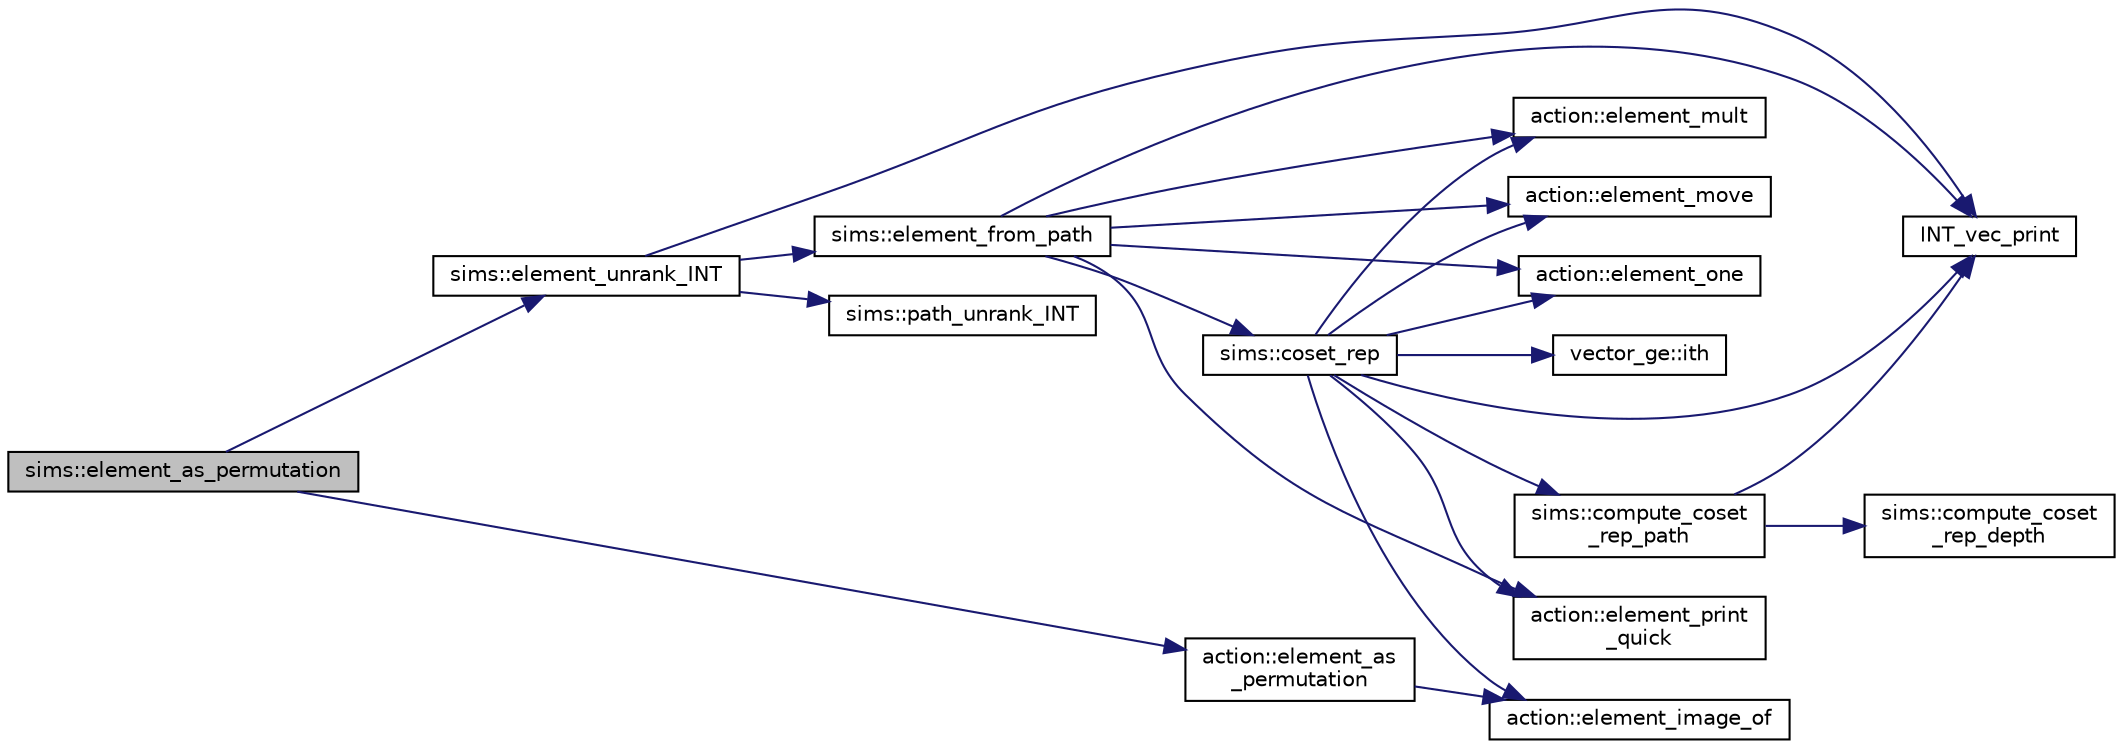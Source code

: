 digraph "sims::element_as_permutation"
{
  edge [fontname="Helvetica",fontsize="10",labelfontname="Helvetica",labelfontsize="10"];
  node [fontname="Helvetica",fontsize="10",shape=record];
  rankdir="LR";
  Node2875 [label="sims::element_as_permutation",height=0.2,width=0.4,color="black", fillcolor="grey75", style="filled", fontcolor="black"];
  Node2875 -> Node2876 [color="midnightblue",fontsize="10",style="solid",fontname="Helvetica"];
  Node2876 [label="sims::element_unrank_INT",height=0.2,width=0.4,color="black", fillcolor="white", style="filled",URL="$d9/df3/classsims.html#a435d84bb7bf7292f14593b2a4344151f"];
  Node2876 -> Node2877 [color="midnightblue",fontsize="10",style="solid",fontname="Helvetica"];
  Node2877 [label="sims::path_unrank_INT",height=0.2,width=0.4,color="black", fillcolor="white", style="filled",URL="$d9/df3/classsims.html#a8ae2ffa971c2aac809d83c18e4e91926"];
  Node2876 -> Node2878 [color="midnightblue",fontsize="10",style="solid",fontname="Helvetica"];
  Node2878 [label="INT_vec_print",height=0.2,width=0.4,color="black", fillcolor="white", style="filled",URL="$df/dbf/sajeeb_8_c.html#a79a5901af0b47dd0d694109543c027fe"];
  Node2876 -> Node2879 [color="midnightblue",fontsize="10",style="solid",fontname="Helvetica"];
  Node2879 [label="sims::element_from_path",height=0.2,width=0.4,color="black", fillcolor="white", style="filled",URL="$d9/df3/classsims.html#a4a9bc25b1b8e61ba34d6d3d9f9fb8ab8"];
  Node2879 -> Node2878 [color="midnightblue",fontsize="10",style="solid",fontname="Helvetica"];
  Node2879 -> Node2880 [color="midnightblue",fontsize="10",style="solid",fontname="Helvetica"];
  Node2880 [label="action::element_one",height=0.2,width=0.4,color="black", fillcolor="white", style="filled",URL="$d2/d86/classaction.html#a780a105daf04d6d1fe7e2f63b3c88e3b"];
  Node2879 -> Node2881 [color="midnightblue",fontsize="10",style="solid",fontname="Helvetica"];
  Node2881 [label="sims::coset_rep",height=0.2,width=0.4,color="black", fillcolor="white", style="filled",URL="$d9/df3/classsims.html#a3d669dba4d005cd2399388f27f44cd04"];
  Node2881 -> Node2882 [color="midnightblue",fontsize="10",style="solid",fontname="Helvetica"];
  Node2882 [label="sims::compute_coset\l_rep_path",height=0.2,width=0.4,color="black", fillcolor="white", style="filled",URL="$d9/df3/classsims.html#a22a53a24eb86dcfe54cb3588776a4d96"];
  Node2882 -> Node2883 [color="midnightblue",fontsize="10",style="solid",fontname="Helvetica"];
  Node2883 [label="sims::compute_coset\l_rep_depth",height=0.2,width=0.4,color="black", fillcolor="white", style="filled",URL="$d9/df3/classsims.html#abfeb782bd253f1df5253486afb120f6f"];
  Node2882 -> Node2878 [color="midnightblue",fontsize="10",style="solid",fontname="Helvetica"];
  Node2881 -> Node2878 [color="midnightblue",fontsize="10",style="solid",fontname="Helvetica"];
  Node2881 -> Node2880 [color="midnightblue",fontsize="10",style="solid",fontname="Helvetica"];
  Node2881 -> Node2884 [color="midnightblue",fontsize="10",style="solid",fontname="Helvetica"];
  Node2884 [label="vector_ge::ith",height=0.2,width=0.4,color="black", fillcolor="white", style="filled",URL="$d4/d6e/classvector__ge.html#a1ff002e8b746a9beb119d57dcd4a15ff"];
  Node2881 -> Node2885 [color="midnightblue",fontsize="10",style="solid",fontname="Helvetica"];
  Node2885 [label="action::element_print\l_quick",height=0.2,width=0.4,color="black", fillcolor="white", style="filled",URL="$d2/d86/classaction.html#a4844680cf6750396f76494a28655265b"];
  Node2881 -> Node2886 [color="midnightblue",fontsize="10",style="solid",fontname="Helvetica"];
  Node2886 [label="action::element_mult",height=0.2,width=0.4,color="black", fillcolor="white", style="filled",URL="$d2/d86/classaction.html#ae9e36b2cae1f0f7bd7144097fa9a34b3"];
  Node2881 -> Node2887 [color="midnightblue",fontsize="10",style="solid",fontname="Helvetica"];
  Node2887 [label="action::element_move",height=0.2,width=0.4,color="black", fillcolor="white", style="filled",URL="$d2/d86/classaction.html#a550947491bbb534d3d7951f50198a874"];
  Node2881 -> Node2888 [color="midnightblue",fontsize="10",style="solid",fontname="Helvetica"];
  Node2888 [label="action::element_image_of",height=0.2,width=0.4,color="black", fillcolor="white", style="filled",URL="$d2/d86/classaction.html#ae09559d4537a048fc860f8a74a31393d"];
  Node2879 -> Node2885 [color="midnightblue",fontsize="10",style="solid",fontname="Helvetica"];
  Node2879 -> Node2886 [color="midnightblue",fontsize="10",style="solid",fontname="Helvetica"];
  Node2879 -> Node2887 [color="midnightblue",fontsize="10",style="solid",fontname="Helvetica"];
  Node2875 -> Node2889 [color="midnightblue",fontsize="10",style="solid",fontname="Helvetica"];
  Node2889 [label="action::element_as\l_permutation",height=0.2,width=0.4,color="black", fillcolor="white", style="filled",URL="$d2/d86/classaction.html#a2594aa11d6ac99d94e7cbcb4f9d81ccc"];
  Node2889 -> Node2888 [color="midnightblue",fontsize="10",style="solid",fontname="Helvetica"];
}
